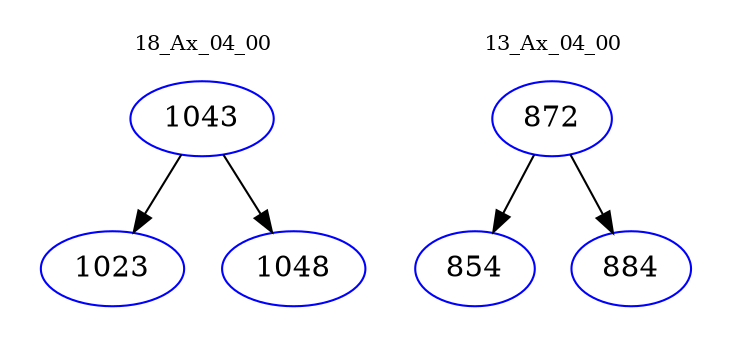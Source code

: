 digraph{
subgraph cluster_0 {
color = white
label = "18_Ax_04_00";
fontsize=10;
T0_1043 [label="1043", color="blue"]
T0_1043 -> T0_1023 [color="black"]
T0_1023 [label="1023", color="blue"]
T0_1043 -> T0_1048 [color="black"]
T0_1048 [label="1048", color="blue"]
}
subgraph cluster_1 {
color = white
label = "13_Ax_04_00";
fontsize=10;
T1_872 [label="872", color="blue"]
T1_872 -> T1_854 [color="black"]
T1_854 [label="854", color="blue"]
T1_872 -> T1_884 [color="black"]
T1_884 [label="884", color="blue"]
}
}
